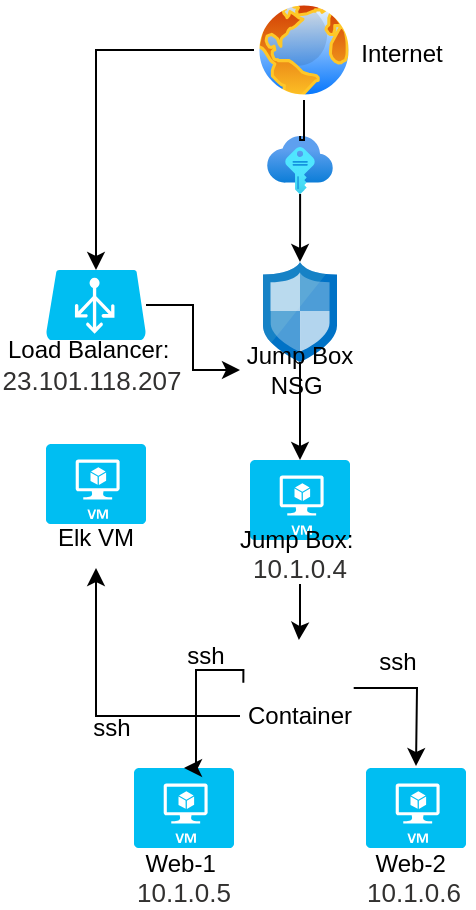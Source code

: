 <mxfile version="17.1.2" type="google"><diagram id="7FwFSQJOBQ1MN4rw023z" name="Page-1"><mxGraphModel grid="0" gridSize="10" guides="1" tooltips="1" connect="1" arrows="1" page="1" fold="1" pageScale="1" pageWidth="827" pageHeight="1169" math="0" shadow="0"><root><mxCell id="0"/><mxCell id="1" parent="0"/><mxCell id="NG4eyEEz6MhSm2Ls7YPf-6" value="" style="edgeStyle=orthogonalEdgeStyle;rounded=0;orthogonalLoop=1;jettySize=auto;html=1;entryX=0.5;entryY=0;entryDx=0;entryDy=0;entryPerimeter=0;" edge="1" parent="1" source="NG4eyEEz6MhSm2Ls7YPf-1" target="NG4eyEEz6MhSm2Ls7YPf-4"><mxGeometry relative="1" as="geometry"><mxPoint x="324" y="105" as="targetPoint"/></mxGeometry></mxCell><mxCell id="NG4eyEEz6MhSm2Ls7YPf-7" value="" style="edgeStyle=orthogonalEdgeStyle;rounded=0;orthogonalLoop=1;jettySize=auto;html=1;startArrow=none;" edge="1" parent="1" source="NG4eyEEz6MhSm2Ls7YPf-23" target="NG4eyEEz6MhSm2Ls7YPf-2"><mxGeometry relative="1" as="geometry"/></mxCell><mxCell id="NG4eyEEz6MhSm2Ls7YPf-1" value="" style="aspect=fixed;perimeter=ellipsePerimeter;html=1;align=center;shadow=0;dashed=0;spacingTop=3;image;image=img/lib/active_directory/internet_globe.svg;" vertex="1" parent="1"><mxGeometry x="391" y="70" width="50" height="50" as="geometry"/></mxCell><mxCell id="NG4eyEEz6MhSm2Ls7YPf-9" value="" style="edgeStyle=orthogonalEdgeStyle;rounded=0;orthogonalLoop=1;jettySize=auto;html=1;" edge="1" parent="1" source="NG4eyEEz6MhSm2Ls7YPf-2" target="NG4eyEEz6MhSm2Ls7YPf-8"><mxGeometry relative="1" as="geometry"/></mxCell><mxCell id="NG4eyEEz6MhSm2Ls7YPf-2" value="" style="sketch=0;aspect=fixed;html=1;points=[];align=center;image;fontSize=12;image=img/lib/mscae/Network_Security_Groups_Classic.svg;" vertex="1" parent="1"><mxGeometry x="395.5" y="201" width="37" height="50" as="geometry"/></mxCell><mxCell id="NG4eyEEz6MhSm2Ls7YPf-25" value="" style="edgeStyle=orthogonalEdgeStyle;rounded=0;orthogonalLoop=1;jettySize=auto;html=1;" edge="1" parent="1" source="NG4eyEEz6MhSm2Ls7YPf-4" target="NG4eyEEz6MhSm2Ls7YPf-14"><mxGeometry relative="1" as="geometry"/></mxCell><mxCell id="NG4eyEEz6MhSm2Ls7YPf-4" value="" style="verticalLabelPosition=bottom;html=1;verticalAlign=top;align=center;strokeColor=none;fillColor=#00BEF2;shape=mxgraph.azure.azure_load_balancer;" vertex="1" parent="1"><mxGeometry x="287" y="205" width="50" height="35" as="geometry"/></mxCell><mxCell id="NG4eyEEz6MhSm2Ls7YPf-13" value="Load Balancer:&amp;nbsp;&lt;br&gt;&lt;div class=&quot;fxc-essentials-value fxs-portal-text&quot; title=&quot;23.101.118.207&quot; id=&quot;_weave_e_9465&quot; style=&quot;font-weight: inherit ; font-size: 13px ; overflow: hidden ; height: 18px ; line-height: 18px ; display: inline-block ; text-overflow: ellipsis ; text-align: left ; max-width: 100% ; color: rgb(50 , 49 , 48) ; outline: none&quot;&gt;23.101.118.207&lt;/div&gt;&lt;div class=&quot;fxs-copyfield-wrapper&quot; style=&quot;font-weight: inherit ; font-size: 13px ; position: absolute ; top: 0px ; right: 0px ; width: 24px ; height: 18px ; outline: none&quot;&gt;&lt;div class=&quot;fxs-copyfield fxc-base msportalfx-form-formelement&quot; style=&quot;font-weight: inherit ; position: absolute ; width: 24px ; top: 0px ; right: 0px ; opacity: 0 ; outline: none&quot;&gt;&lt;div class=&quot;azc-formElementSubLabelContainer&quot; style=&quot;font-weight: inherit ; outline: none&quot;&gt;&lt;div class=&quot;azc-formElementContainer&quot; style=&quot;font-weight: inherit ; outline: none&quot;&gt;&lt;div class=&quot;fxc-copyablelabel fxc-copyablelabel-disabled&quot; style=&quot;font-weight: inherit ; overflow: hidden ; padding: 0px ; background-color: transparent ; margin: -3px 0px -3px -0.5px ; outline: none&quot;&gt;&lt;div class=&quot;fxc-copyablelabel-copybutton fxc-copyablelabel-alignbutton fxc-base azc-control azc-button fxt-button fxs-inner-solid-border azc-button-default fxs-portal-button-primary&quot; tabindex=&quot;0&quot; style=&quot;align-items: center ; justify-content: center ; border-width: 0px ; border-style: solid ; box-sizing: border-box ; overflow: hidden ; min-width: 0px ; padding: 2px 1px 0px ; height: 24px ; cursor: pointer ; text-align: center ; line-height: 1.385 ; background: none rgb(255 , 255 , 255) ; color: rgb(255 , 255 , 255) ; outline-width: 1px ; border-radius: 2px ; text-overflow: ellipsis ; position: relative ; float: right ; display: table ; margin: 0px ; border-color: rgb(0 , 120 , 212) ; font-family: &amp;#34;az_ea_font&amp;#34; , &amp;#34;segoe ui&amp;#34; , &amp;#34;az_font&amp;#34; , , , &amp;#34;blinkmacsystemfont&amp;#34; , &amp;#34;roboto&amp;#34; , &amp;#34;oxygen&amp;#34; , &amp;#34;ubuntu&amp;#34; , &amp;#34;cantarell&amp;#34; , &amp;#34;open sans&amp;#34; , &amp;#34;helvetica neue&amp;#34; , sans-serif ; outline-style: none&quot;&gt;&lt;div class=&quot;fxc-copyablelabel-clicked fxc-copyablelabel-anchor&quot; style=&quot;font-weight: inherit ; position: absolute ; height: 0px ; width: 12px ; top: 4.797px ; left: 6px ; outline: none&quot;&gt;&lt;/div&gt;&lt;div class=&quot;fxc-copyablelabel-hover fxc-copyablelabel-anchor fxc-base fxc-dockedballoon azc-control azc-control-disabled azc-dockedballoon azc-dockedballoon-validation azc-bg-default&quot; style=&quot;font-weight: inherit ; display: inline-block ; vertical-align: top ; box-sizing: border-box ; border-color: rgba(127 , 127 , 127 , 0.7) ; position: absolute ; height: 0px ; width: 12px ; top: 4.797px ; left: 6px ; outline: none&quot;&gt;&lt;div class=&quot;azc-dockedballoon-anchor&quot; tabindex=&quot;0&quot; style=&quot;font-size: 12px ; font-weight: bold ; cursor: pointer ; line-height: 16px ; visibility: hidden ; outline: none&quot;&gt;&lt;span class=&quot;azc-nonFabric-svg&quot; style=&quot;font-weight: inherit ; outline: none&quot;&gt;&lt;/span&gt;&lt;/div&gt;&lt;/div&gt;&lt;div class=&quot;fxc-copyablelabel-copyimage&quot; style=&quot;font-weight: inherit ; vertical-align: middle ; padding: 3px ; width: 22px ; height: 22px ; box-sizing: border-box ; display: inline-block ; outline: none&quot;&gt;&lt;/div&gt;&lt;/div&gt;&lt;br class=&quot;Apple-interchange-newline&quot;&gt;&lt;/div&gt;&lt;/div&gt;&lt;/div&gt;&lt;/div&gt;&lt;/div&gt;" style="text;html=1;strokeColor=none;fillColor=none;align=center;verticalAlign=middle;whiteSpace=wrap;rounded=0;" vertex="1" parent="1"><mxGeometry x="264" y="240" width="92" height="30" as="geometry"/></mxCell><object label="" id="NG4eyEEz6MhSm2Ls7YPf-8"><mxCell style="verticalLabelPosition=bottom;html=1;verticalAlign=top;align=center;strokeColor=none;fillColor=#00BEF2;shape=mxgraph.azure.virtual_machine;" vertex="1" parent="1"><mxGeometry x="389" y="300" width="50" height="40" as="geometry"/></mxCell></object><mxCell id="NG4eyEEz6MhSm2Ls7YPf-45" value="" style="edgeStyle=orthogonalEdgeStyle;rounded=0;orthogonalLoop=1;jettySize=auto;html=1;" edge="1" parent="1" source="NG4eyEEz6MhSm2Ls7YPf-12" target="NG4eyEEz6MhSm2Ls7YPf-26"><mxGeometry relative="1" as="geometry"/></mxCell><mxCell id="NG4eyEEz6MhSm2Ls7YPf-12" value="Jump Box:&amp;nbsp;&lt;br&gt;&lt;span style=&quot;color: rgb(50 , 49 , 48) ; font-family: &amp;#34;az_ea_font&amp;#34; , &amp;#34;segoe ui&amp;#34; , &amp;#34;az_font&amp;#34; , , , &amp;#34;blinkmacsystemfont&amp;#34; , &amp;#34;roboto&amp;#34; , &amp;#34;oxygen&amp;#34; , &amp;#34;ubuntu&amp;#34; , &amp;#34;cantarell&amp;#34; , &amp;#34;open sans&amp;#34; , &amp;#34;helvetica neue&amp;#34; , sans-serif ; font-size: 13px ; background-color: rgb(255 , 255 , 255)&quot;&gt;10.1.0.4&lt;/span&gt;" style="text;html=1;strokeColor=none;fillColor=none;align=center;verticalAlign=middle;whiteSpace=wrap;rounded=0;" vertex="1" parent="1"><mxGeometry x="378" y="332" width="72" height="30" as="geometry"/></mxCell><mxCell id="NG4eyEEz6MhSm2Ls7YPf-14" value="Jump Box NSG&amp;nbsp;" style="text;html=1;strokeColor=none;fillColor=none;align=center;verticalAlign=middle;whiteSpace=wrap;rounded=0;" vertex="1" parent="1"><mxGeometry x="384" y="240" width="60" height="30" as="geometry"/></mxCell><mxCell id="NG4eyEEz6MhSm2Ls7YPf-15" value="" style="verticalLabelPosition=bottom;html=1;verticalAlign=top;align=center;strokeColor=none;fillColor=#00BEF2;shape=mxgraph.azure.virtual_machine;" vertex="1" parent="1"><mxGeometry x="331" y="454" width="50" height="40" as="geometry"/></mxCell><mxCell id="NG4eyEEz6MhSm2Ls7YPf-16" value="" style="verticalLabelPosition=bottom;html=1;verticalAlign=top;align=center;strokeColor=none;fillColor=#00BEF2;shape=mxgraph.azure.virtual_machine;" vertex="1" parent="1"><mxGeometry x="447" y="454" width="50" height="40" as="geometry"/></mxCell><mxCell id="NG4eyEEz6MhSm2Ls7YPf-21" value="Web-1&amp;nbsp;&lt;br&gt;&lt;span style=&quot;color: rgb(50 , 49 , 48) ; font-family: &amp;#34;az_ea_font&amp;#34; , &amp;#34;segoe ui&amp;#34; , &amp;#34;az_font&amp;#34; , , , &amp;#34;blinkmacsystemfont&amp;#34; , &amp;#34;roboto&amp;#34; , &amp;#34;oxygen&amp;#34; , &amp;#34;ubuntu&amp;#34; , &amp;#34;cantarell&amp;#34; , &amp;#34;open sans&amp;#34; , &amp;#34;helvetica neue&amp;#34; , sans-serif ; font-size: 13px ; background-color: rgb(255 , 255 , 255)&quot;&gt;10.1.0.5&lt;/span&gt;" style="text;html=1;strokeColor=none;fillColor=none;align=center;verticalAlign=middle;whiteSpace=wrap;rounded=0;" vertex="1" parent="1"><mxGeometry x="326" y="494" width="60" height="30" as="geometry"/></mxCell><mxCell id="NG4eyEEz6MhSm2Ls7YPf-22" value="Web-2&amp;nbsp;&lt;br&gt;&lt;span style=&quot;color: rgb(50 , 49 , 48) ; font-family: &amp;#34;az_ea_font&amp;#34; , &amp;#34;segoe ui&amp;#34; , &amp;#34;az_font&amp;#34; , , , &amp;#34;blinkmacsystemfont&amp;#34; , &amp;#34;roboto&amp;#34; , &amp;#34;oxygen&amp;#34; , &amp;#34;ubuntu&amp;#34; , &amp;#34;cantarell&amp;#34; , &amp;#34;open sans&amp;#34; , &amp;#34;helvetica neue&amp;#34; , sans-serif ; font-size: 13px ; background-color: rgb(255 , 255 , 255)&quot;&gt;10.1.0.6&lt;/span&gt;" style="text;html=1;strokeColor=none;fillColor=none;align=center;verticalAlign=middle;whiteSpace=wrap;rounded=0;" vertex="1" parent="1"><mxGeometry x="441" y="494" width="60" height="30" as="geometry"/></mxCell><mxCell id="NG4eyEEz6MhSm2Ls7YPf-23" value="" style="aspect=fixed;html=1;points=[];align=center;image;fontSize=12;image=img/lib/azure2/other/SSH_Keys.svg;" vertex="1" parent="1"><mxGeometry x="397.56" y="138" width="32.87" height="29" as="geometry"/></mxCell><mxCell id="NG4eyEEz6MhSm2Ls7YPf-24" value="" style="edgeStyle=orthogonalEdgeStyle;rounded=0;orthogonalLoop=1;jettySize=auto;html=1;endArrow=none;" edge="1" parent="1" source="NG4eyEEz6MhSm2Ls7YPf-1" target="NG4eyEEz6MhSm2Ls7YPf-23"><mxGeometry relative="1" as="geometry"><mxPoint x="416" y="120" as="sourcePoint"/><mxPoint x="414" y="201" as="targetPoint"/></mxGeometry></mxCell><mxCell id="NG4eyEEz6MhSm2Ls7YPf-29" value="" style="edgeStyle=orthogonalEdgeStyle;rounded=0;orthogonalLoop=1;jettySize=auto;html=1;entryX=0.5;entryY=0;entryDx=0;entryDy=0;entryPerimeter=0;exitX=-0.006;exitY=0.445;exitDx=0;exitDy=0;exitPerimeter=0;" edge="1" parent="1" source="NG4eyEEz6MhSm2Ls7YPf-26" target="NG4eyEEz6MhSm2Ls7YPf-15"><mxGeometry relative="1" as="geometry"><mxPoint x="340.43" y="406.5" as="targetPoint"/><Array as="points"><mxPoint x="386" y="405"/><mxPoint x="362" y="405"/><mxPoint x="362" y="454"/></Array></mxGeometry></mxCell><mxCell id="NG4eyEEz6MhSm2Ls7YPf-38" value="" style="edgeStyle=orthogonalEdgeStyle;rounded=0;orthogonalLoop=1;jettySize=auto;html=1;" edge="1" parent="1" source="NG4eyEEz6MhSm2Ls7YPf-26"><mxGeometry relative="1" as="geometry"><mxPoint x="472" y="453" as="targetPoint"/></mxGeometry></mxCell><mxCell id="NG4eyEEz6MhSm2Ls7YPf-26" value="" style="shape=image;html=1;verticalAlign=top;verticalLabelPosition=bottom;labelBackgroundColor=#ffffff;imageAspect=0;aspect=fixed;image=https://cdn1.iconfinder.com/data/icons/unicons-line-vol-3/24/docker-128.png;fontFamily=Helvetica;fontSize=12;fontColor=default;align=center;strokeColor=default;fillColor=default;" vertex="1" parent="1"><mxGeometry x="386" y="390" width="54.85" height="48" as="geometry"/></mxCell><mxCell id="NG4eyEEz6MhSm2Ls7YPf-33" value="Container" style="text;html=1;strokeColor=none;fillColor=none;align=center;verticalAlign=middle;whiteSpace=wrap;rounded=0;" vertex="1" parent="1"><mxGeometry x="384" y="413" width="60" height="30" as="geometry"/></mxCell><mxCell id="NG4eyEEz6MhSm2Ls7YPf-34" value="ssh" style="text;html=1;strokeColor=none;fillColor=none;align=center;verticalAlign=middle;whiteSpace=wrap;rounded=0;" vertex="1" parent="1"><mxGeometry x="337" y="383" width="60" height="30" as="geometry"/></mxCell><mxCell id="NG4eyEEz6MhSm2Ls7YPf-39" value="ssh" style="text;html=1;strokeColor=none;fillColor=none;align=center;verticalAlign=middle;whiteSpace=wrap;rounded=0;" vertex="1" parent="1"><mxGeometry x="432.5" y="386" width="60" height="30" as="geometry"/></mxCell><mxCell id="NG4eyEEz6MhSm2Ls7YPf-42" value="" style="edgeStyle=orthogonalEdgeStyle;rounded=0;orthogonalLoop=1;jettySize=auto;html=1;entryX=0.5;entryY=1;entryDx=0;entryDy=0;" edge="1" parent="1" source="NG4eyEEz6MhSm2Ls7YPf-33" target="NG4eyEEz6MhSm2Ls7YPf-44"><mxGeometry relative="1" as="geometry"><mxPoint x="313" y="415" as="targetPoint"/></mxGeometry></mxCell><object label="" id="NG4eyEEz6MhSm2Ls7YPf-40"><mxCell style="verticalLabelPosition=bottom;html=1;verticalAlign=top;align=center;strokeColor=none;fillColor=#00BEF2;shape=mxgraph.azure.virtual_machine;" vertex="1" parent="1"><mxGeometry x="287" y="292" width="50" height="40" as="geometry"/></mxCell></object><mxCell id="NG4eyEEz6MhSm2Ls7YPf-43" value="ssh" style="text;html=1;strokeColor=none;fillColor=none;align=center;verticalAlign=middle;whiteSpace=wrap;rounded=0;" vertex="1" parent="1"><mxGeometry x="290" y="419" width="60" height="30" as="geometry"/></mxCell><mxCell id="NG4eyEEz6MhSm2Ls7YPf-44" value="Elk VM" style="text;html=1;strokeColor=none;fillColor=none;align=center;verticalAlign=middle;whiteSpace=wrap;rounded=0;" vertex="1" parent="1"><mxGeometry x="282" y="324" width="60" height="30" as="geometry"/></mxCell><mxCell id="NG4eyEEz6MhSm2Ls7YPf-47" value="Internet" style="text;html=1;strokeColor=none;fillColor=none;align=center;verticalAlign=middle;whiteSpace=wrap;rounded=0;" vertex="1" parent="1"><mxGeometry x="435" y="82" width="60" height="30" as="geometry"/></mxCell></root></mxGraphModel></diagram></mxfile>